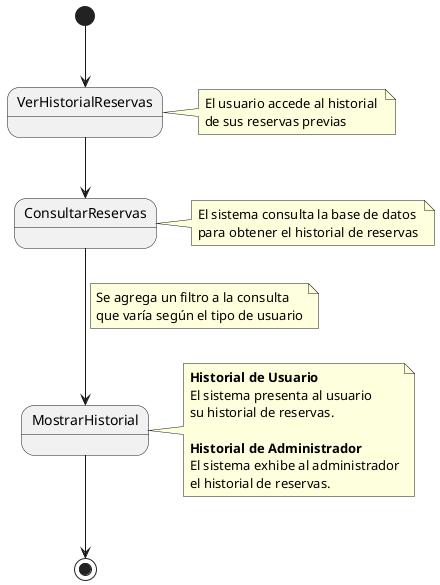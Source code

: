 @startuml

[*] --> VerHistorialReservas
note right of VerHistorialReservas
 El usuario accede al historial 
 de sus reservas previas
end note

VerHistorialReservas --> ConsultarReservas
note right of ConsultarReservas
 El sistema consulta la base de datos 
 para obtener el historial de reservas
end note

ConsultarReservas --> MostrarHistorial
note on link
Se agrega un filtro a la consulta
que varía según el tipo de usuario
end note
note right of MostrarHistorial
**Historial de Usuario**
El sistema presenta al usuario 
su historial de reservas.

**Historial de Administrador**
El sistema exhibe al administrador
el historial de reservas.
end note

MostrarHistorial --> [*]
@enduml
